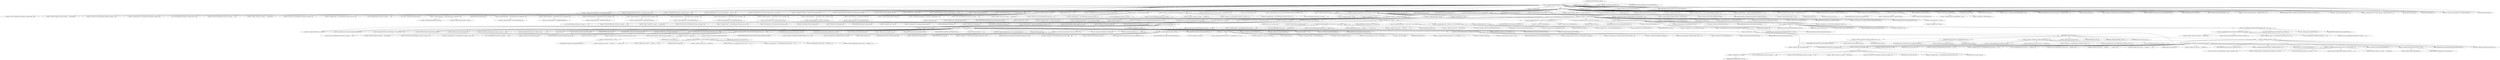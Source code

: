 digraph "checkAutoType" {  
"3934" [label = <(&lt;operator&gt;.assignment,int safeModeMask = Feature.SafeMode.mask)<SUB>1378</SUB>> ]
"3941" [label = <(&lt;operator&gt;.assignment,boolean this.safeMode = this.safeMode || (featu...)<SUB>1379</SUB>> ]
"4069" [label = <(&lt;operator&gt;.assignment,String className = typeName.replace('$', '.'))<SUB>1412</SUB>> ]
"4077" [label = <(&lt;operator&gt;.assignment,long h1 = (fnv1a_64_magic_hashcode ^ className....)<SUB>1415</SUB>> ]
"4130" [label = <(&lt;operator&gt;.assignment,long h3 = (((((fnv1a_64_magic_hashcode ^ classN...)<SUB>1424</SUB>> ]
"4152" [label = <(&lt;operator&gt;.assignment,long fullHash = TypeUtils.fnv1a_64(className))<SUB>1431</SUB>> ]
"4158" [label = <(&lt;operator&gt;.assignment,boolean internalWhite = Arrays.binarySearch(INT...)<SUB>1432</SUB>> ]
"4320" [label = <(&lt;operator&gt;.assignment,clazz = TypeUtils.getClassFromMapping(typeName))<SUB>1466</SUB>> ]
"4541" [label = <(&lt;operator&gt;.assignment,boolean jsonType = false)<SUB>1523</SUB>> ]
"4545" [label = <(&lt;operator&gt;.assignment,InputStream is = null)<SUB>1524</SUB>> ]
"4619" [label = <(&lt;operator&gt;.assignment,int mask = Feature.SupportAutoType.mask)<SUB>1544</SUB>> ]
"4626" [label = <(&lt;operator&gt;.assignment,boolean this.autoTypeSupport = this.autoTypeSup...)<SUB>1545</SUB>> ]
"4819" [label = <(RETURN,return clazz;,return clazz;)<SUB>1594</SUB>> ]
"3889" [label = <(&lt;operator&gt;.equals,typeName == null)<SUB>1365</SUB>> ]
"3896" [label = <(&lt;operator&gt;.notEquals,autoTypeCheckHandlers != null)<SUB>1369</SUB>> ]
"3936" [label = <(&lt;operator&gt;.fieldAccess,Feature.SafeMode.mask)<SUB>1378</SUB>> ]
"3942" [label = <(&lt;operator&gt;.fieldAccess,this.safeMode)<SUB>1379</SUB>> ]
"3945" [label = <(&lt;operator&gt;.logicalOr,this.safeMode || (features &amp; safeModeMask) != 0...)<SUB>1379</SUB>> ]
"3962" [label = <(&lt;operator&gt;.fieldAccess,this.safeMode)<SUB>1382</SUB>> ]
"3979" [label = <(&lt;operator&gt;.logicalOr,typeName.length() &gt;= 192 || typeName.length() &lt; 3)<SUB>1386</SUB>> ]
"4003" [label = <(&lt;operator&gt;.equals,expectClass == null)<SUB>1391</SUB>> ]
"4071" [label = <(replace,typeName.replace('$', '.'))<SUB>1412</SUB>> ]
"4079" [label = <(&lt;operator&gt;.multiplication,(fnv1a_64_magic_hashcode ^ className.charAt(0))...)<SUB>1415</SUB>> ]
"4087" [label = <(&lt;operator&gt;.equals,h1 == 0xaf64164c86024f1aL)<SUB>1416</SUB>> ]
"4104" [label = <(&lt;operator&gt;.equals,(h1 ^ className.charAt(className.length() - 1))...)<SUB>1420</SUB>> ]
"4132" [label = <(&lt;operator&gt;.multiplication,(((((fnv1a_64_magic_hashcode ^ className.charAt...)<SUB>1424</SUB>> ]
"4154" [label = <(fnv1a_64,fnv1a_64(className))<SUB>1431</SUB>> ]
"4160" [label = <(&lt;operator&gt;.greaterEqualsThan,Arrays.binarySearch(INTERNAL_WHITELIST_HASHCODE...)<SUB>1432</SUB>> ]
"4169" [label = <(&lt;operator&gt;.notEquals,internalDenyHashCodes != null)<SUB>1434</SUB>> ]
"4222" [label = <(&lt;operator&gt;.logicalAnd,(!internalWhite) &amp;&amp; (autoTypeSupport || expectC...)<SUB>1445</SUB>> ]
"4322" [label = <(getClassFromMapping,getClassFromMapping(typeName))<SUB>1466</SUB>> ]
"4326" [label = <(&lt;operator&gt;.equals,clazz == null)<SUB>1468</SUB>> ]
"4338" [label = <(&lt;operator&gt;.logicalAnd,expectClass == null &amp;&amp; clazz != null &amp;&amp; Throwab...)<SUB>1472</SUB>> ]
"4361" [label = <(&lt;operator&gt;.equals,clazz == null)<SUB>1476</SUB>> ]
"4373" [label = <(IDENTIFIER,internalWhite,if (internalWhite))<SUB>1480</SUB>> ]
"4385" [label = <(&lt;operator&gt;.notEquals,clazz != null)<SUB>1484</SUB>> ]
"4431" [label = <(&lt;operator&gt;.logicalNot,!autoTypeSupport)<SUB>1495</SUB>> ]
"4621" [label = <(&lt;operator&gt;.fieldAccess,Feature.SupportAutoType.mask)<SUB>1544</SUB>> ]
"4627" [label = <(&lt;operator&gt;.fieldAccess,this.autoTypeSupport)<SUB>1545</SUB>> ]
"4630" [label = <(&lt;operator&gt;.logicalOr,this.autoTypeSupport || (features &amp; mask) != 0 ...)<SUB>1545</SUB>> ]
"4647" [label = <(&lt;operator&gt;.logicalOr,autoTypeSupport || jsonType || expectClassFlag)<SUB>1549</SUB>> ]
"4673" [label = <(&lt;operator&gt;.notEquals,clazz != null)<SUB>1554</SUB>> ]
"4786" [label = <(&lt;operator&gt;.logicalNot,!autoTypeSupport)<SUB>1582</SUB>> ]
"4811" [label = <(&lt;operator&gt;.notEquals,clazz != null)<SUB>1590</SUB>> ]
"3893" [label = <(RETURN,return null;,return null;)<SUB>1366</SUB>> ]
"3897" [label = <(&lt;operator&gt;.fieldAccess,this.autoTypeCheckHandlers)<SUB>1369</SUB>> ]
"3903" [label = <(&lt;operator&gt;.assignment,)<SUB>1370</SUB>> ]
"3937" [label = <(&lt;operator&gt;.fieldAccess,Feature.SafeMode)<SUB>1378</SUB>> ]
"3940" [label = <(FIELD_IDENTIFIER,mask,mask)<SUB>1378</SUB>> ]
"3944" [label = <(FIELD_IDENTIFIER,safeMode,safeMode)<SUB>1379</SUB>> ]
"3946" [label = <(&lt;operator&gt;.logicalOr,this.safeMode || (features &amp; safeModeMask) != 0)<SUB>1379</SUB>> ]
"3954" [label = <(&lt;operator&gt;.notEquals,(JSON.DEFAULT_PARSER_FEATURE &amp; safeModeMask) != 0)<SUB>1381</SUB>> ]
"3964" [label = <(FIELD_IDENTIFIER,safeMode,safeMode)<SUB>1382</SUB>> ]
"3966" [label = <(&lt;operator&gt;.throw,throw new JSONException(&quot;safeMode not support a...)<SUB>1383</SUB>> ]
"3980" [label = <(&lt;operator&gt;.greaterEqualsThan,typeName.length() &gt;= 192)<SUB>1386</SUB>> ]
"3984" [label = <(&lt;operator&gt;.lessThan,typeName.length() &lt; 3)<SUB>1386</SUB>> ]
"3989" [label = <(&lt;operator&gt;.throw,throw new JSONException(&quot;autoType is not suppor...)<SUB>1387</SUB>> ]
"4007" [label = <(&lt;operator&gt;.assignment,expectClassFlag = false)<SUB>1392</SUB>> ]
"4080" [label = <(&lt;operator&gt;.xor,fnv1a_64_magic_hashcode ^ className.charAt(0))<SUB>1415</SUB>> ]
"4091" [label = <(&lt;operator&gt;.throw,// [
throw new JSONException(&quot;autoType is not ...)<SUB>1417</SUB>> ]
"4105" [label = <(&lt;operator&gt;.multiplication,(h1 ^ className.charAt(className.length() - 1))...)<SUB>1420</SUB>> ]
"4117" [label = <(&lt;operator&gt;.throw,throw new JSONException(&quot;autoType is not suppor...)<SUB>1421</SUB>> ]
"4133" [label = <(&lt;operator&gt;.xor,((((fnv1a_64_magic_hashcode ^ className.charAt(...)<SUB>1424</SUB>> ]
"4161" [label = <(binarySearch,Arrays.binarySearch(INTERNAL_WHITELIST_HASHCODE...)<SUB>1432</SUB>> ]
"4170" [label = <(&lt;operator&gt;.fieldAccess,this.internalDenyHashCodes)<SUB>1434</SUB>> ]
"4176" [label = <(&lt;operator&gt;.assignment,long hash = h3)<SUB>1435</SUB>> ]
"4223" [label = <(&lt;operator&gt;.logicalNot,!internalWhite)<SUB>1445</SUB>> ]
"4225" [label = <(&lt;operator&gt;.logicalOr,autoTypeSupport || expectClassFlag)<SUB>1445</SUB>> ]
"4232" [label = <(&lt;operator&gt;.assignment,long hash = h3)<SUB>1446</SUB>> ]
"4330" [label = <(&lt;operator&gt;.assignment,clazz = deserializers.findClass(typeName))<SUB>1469</SUB>> ]
"4339" [label = <(&lt;operator&gt;.logicalAnd,expectClass == null &amp;&amp; clazz != null &amp;&amp; Throwab...)<SUB>1472</SUB>> ]
"4352" [label = <(&lt;operator&gt;.logicalNot,!autoTypeSupport)<SUB>1472</SUB>> ]
"4357" [label = <(&lt;operator&gt;.assignment,clazz = null)<SUB>1473</SUB>> ]
"4365" [label = <(&lt;operator&gt;.assignment,clazz = typeMapping.get(typeName))<SUB>1477</SUB>> ]
"4375" [label = <(&lt;operator&gt;.assignment,clazz = TypeUtils.loadClass(typeName, defaultCl...)<SUB>1481</SUB>> ]
"4428" [label = <(RETURN,return clazz;,return clazz;)<SUB>1492</SUB>> ]
"4432" [label = <(&lt;operator&gt;.fieldAccess,this.autoTypeSupport)<SUB>1495</SUB>> ]
"4437" [label = <(&lt;operator&gt;.assignment,long hash = h3)<SUB>1496</SUB>> ]
"4551" [label = <(&lt;operator&gt;.assignment,String resource = typeName.replace('.', '/') + ...)<SUB>1526</SUB>> ]
"4615" [label = <(close,close(is))<SUB>1541</SUB>> ]
"4622" [label = <(&lt;operator&gt;.fieldAccess,Feature.SupportAutoType)<SUB>1544</SUB>> ]
"4625" [label = <(FIELD_IDENTIFIER,mask,mask)<SUB>1544</SUB>> ]
"4629" [label = <(FIELD_IDENTIFIER,autoTypeSupport,autoTypeSupport)<SUB>1545</SUB>> ]
"4631" [label = <(&lt;operator&gt;.logicalOr,this.autoTypeSupport || (features &amp; mask) != 0)<SUB>1545</SUB>> ]
"4639" [label = <(&lt;operator&gt;.notEquals,(JSON.DEFAULT_PARSER_FEATURE &amp; mask) != 0)<SUB>1547</SUB>> ]
"4648" [label = <(&lt;operator&gt;.logicalOr,autoTypeSupport || jsonType)<SUB>1549</SUB>> ]
"4656" [label = <(&lt;operator&gt;.assignment,boolean cacheClass = autoTypeSupport || jsonType)<SUB>1550</SUB>> ]
"4663" [label = <(&lt;operator&gt;.assignment,clazz = TypeUtils.loadClass(typeName, defaultCl...)<SUB>1551</SUB>> ]
"4753" [label = <(&lt;operator&gt;.assignment,JavaBeanInfo beanInfo = JavaBeanInfo.build(claz...)<SUB>1576</SUB>> ]
"4787" [label = <(&lt;operator&gt;.fieldAccess,this.autoTypeSupport)<SUB>1582</SUB>> ]
"4798" [label = <(&lt;operator&gt;.throw,throw new JSONException(&quot;autoType is not suppor...)<SUB>1587</SUB>> ]
"4815" [label = <(addMapping,addMapping(typeName, clazz))<SUB>1591</SUB>> ]
"3899" [label = <(FIELD_IDENTIFIER,autoTypeCheckHandlers,autoTypeCheckHandlers)<SUB>1369</SUB>> ]
"3905" [label = <(iterator,&lt;empty&gt;)<SUB>1370</SUB>> ]
"3910" [label = <(hasNext,&lt;empty&gt;)<SUB>1370</SUB>> ]
"3939" [label = <(FIELD_IDENTIFIER,SafeMode,SafeMode)<SUB>1378</SUB>> ]
"3947" [label = <(&lt;operator&gt;.fieldAccess,this.safeMode)<SUB>1379</SUB>> ]
"3949" [label = <(&lt;operator&gt;.notEquals,(features &amp; safeModeMask) != 0)<SUB>1380</SUB>> ]
"3955" [label = <(&lt;operator&gt;.and,JSON.DEFAULT_PARSER_FEATURE &amp; safeModeMask)<SUB>1381</SUB>> ]
"3981" [label = <(length,typeName.length())<SUB>1386</SUB>> ]
"3985" [label = <(length,typeName.length())<SUB>1386</SUB>> ]
"4013" [label = <(&lt;operator&gt;.assignment,long expectHash = TypeUtils.fnv1a_64(expectClas...)<SUB>1394</SUB>> ]
"4082" [label = <(charAt,className.charAt(0))<SUB>1415</SUB>> ]
"4106" [label = <(&lt;operator&gt;.xor,h1 ^ className.charAt(className.length() - 1))<SUB>1420</SUB>> ]
"4134" [label = <(&lt;operator&gt;.multiplication,(((fnv1a_64_magic_hashcode ^ className.charAt(0...)<SUB>1424</SUB>> ]
"4147" [label = <(charAt,className.charAt(2))<SUB>1428</SUB>> ]
"4163" [label = <(&lt;operator&gt;.fieldAccess,com.alibaba.fastjson.parser.ParserConfig.INTERN...)<SUB>1432</SUB>> ]
"4172" [label = <(FIELD_IDENTIFIER,internalDenyHashCodes,internalDenyHashCodes)<SUB>1434</SUB>> ]
"4181" [label = <(&lt;operator&gt;.assignment,int i = 3)<SUB>1436</SUB>> ]
"4184" [label = <(&lt;operator&gt;.lessThan,i &lt; className.length())<SUB>1436</SUB>> ]
"4188" [label = <(&lt;operator&gt;.preIncrement,++i)<SUB>1436</SUB>> ]
"4226" [label = <(&lt;operator&gt;.fieldAccess,this.autoTypeSupport)<SUB>1445</SUB>> ]
"4237" [label = <(&lt;operator&gt;.assignment,int i = 3)<SUB>1447</SUB>> ]
"4240" [label = <(&lt;operator&gt;.lessThan,i &lt; className.length())<SUB>1447</SUB>> ]
"4244" [label = <(&lt;operator&gt;.preIncrement,++i)<SUB>1447</SUB>> ]
"4332" [label = <(findClass,this.deserializers.findClass(typeName))<SUB>1469</SUB>> ]
"4340" [label = <(&lt;operator&gt;.logicalAnd,expectClass == null &amp;&amp; clazz != null)<SUB>1472</SUB>> ]
"4347" [label = <(isAssignableFrom,Throwable.class.isAssignableFrom(clazz))<SUB>1472</SUB>> ]
"4353" [label = <(&lt;operator&gt;.fieldAccess,this.autoTypeSupport)<SUB>1472</SUB>> ]
"4367" [label = <(get,this.typeMapping.get(typeName))<SUB>1477</SUB>> ]
"4377" [label = <(loadClass,loadClass(typeName, defaultClassLoader, true))<SUB>1481</SUB>> ]
"4390" [label = <(&lt;operator&gt;.logicalAnd,expectClass != null &amp;&amp; clazz != java.util.HashM...)<SUB>1485</SUB>> ]
"4434" [label = <(FIELD_IDENTIFIER,autoTypeSupport,autoTypeSupport)<SUB>1495</SUB>> ]
"4442" [label = <(&lt;operator&gt;.assignment,int i = 3)<SUB>1497</SUB>> ]
"4445" [label = <(&lt;operator&gt;.lessThan,i &lt; className.length())<SUB>1497</SUB>> ]
"4449" [label = <(&lt;operator&gt;.preIncrement,++i)<SUB>1497</SUB>> ]
"4553" [label = <(&lt;operator&gt;.addition,typeName.replace('.', '/') + &quot;.class&quot;)<SUB>1526</SUB>> ]
"4560" [label = <(&lt;operator&gt;.notEquals,defaultClassLoader != null)<SUB>1527</SUB>> ]
"4584" [label = <(&lt;operator&gt;.notEquals,is != null)<SUB>1532</SUB>> ]
"4624" [label = <(FIELD_IDENTIFIER,SupportAutoType,SupportAutoType)<SUB>1544</SUB>> ]
"4632" [label = <(&lt;operator&gt;.fieldAccess,this.autoTypeSupport)<SUB>1545</SUB>> ]
"4634" [label = <(&lt;operator&gt;.notEquals,(features &amp; mask) != 0)<SUB>1546</SUB>> ]
"4640" [label = <(&lt;operator&gt;.and,JSON.DEFAULT_PARSER_FEATURE &amp; mask)<SUB>1547</SUB>> ]
"4649" [label = <(&lt;operator&gt;.fieldAccess,this.autoTypeSupport)<SUB>1549</SUB>> ]
"4658" [label = <(&lt;operator&gt;.logicalOr,autoTypeSupport || jsonType)<SUB>1550</SUB>> ]
"4665" [label = <(loadClass,loadClass(typeName, defaultClassLoader, cacheCl...)<SUB>1551</SUB>> ]
"4678" [label = <(IDENTIFIER,jsonType,if (jsonType))<SUB>1555</SUB>> ]
"4687" [label = <(&lt;operator&gt;.logicalOr,// classloader is danger
ClassLoader.class.isA...)<SUB>1560</SUB>> ]
"4718" [label = <(&lt;operator&gt;.notEquals,expectClass != null)<SUB>1567</SUB>> ]
"4755" [label = <(build,build(clazz, clazz, propertyNamingStrategy))<SUB>1576</SUB>> ]
"4763" [label = <(&lt;operator&gt;.logicalAnd,beanInfo.creatorConstructor != null &amp;&amp; autoType...)<SUB>1577</SUB>> ]
"4789" [label = <(FIELD_IDENTIFIER,autoTypeSupport,autoTypeSupport)<SUB>1582</SUB>> ]
"4792" [label = <(endsWith,typeName.endsWith(&quot;Exception&quot;))<SUB>1583</SUB>> ]
"3906" [label = <(&lt;operator&gt;.fieldAccess,this.autoTypeCheckHandlers)<SUB>1370</SUB>> ]
"3914" [label = <(&lt;operator&gt;.assignment,&lt;empty&gt;)<SUB>1370</SUB>> ]
"3919" [label = <(&lt;operator&gt;.assignment,Class&lt;?&gt; type = h.handler(typeName, expectClass...)<SUB>1371</SUB>> ]
"3948" [label = <(FIELD_IDENTIFIER,safeMode,safeMode)<SUB>1379</SUB>> ]
"3950" [label = <(&lt;operator&gt;.and,features &amp; safeModeMask)<SUB>1380</SUB>> ]
"3956" [label = <(&lt;operator&gt;.fieldAccess,JSON.DEFAULT_PARSER_FEATURE)<SUB>1381</SUB>> ]
"3969" [label = <(&lt;operator&gt;.assignment,$obj9 = new JSONException(&quot;safeMode not support...)<SUB>1383</SUB>> ]
"3972" [label = <(&lt;init&gt;,new JSONException(&quot;safeMode not support autoTyp...)<SUB>1383</SUB>> ]
"3992" [label = <(&lt;operator&gt;.assignment,$obj10 = new JSONException(&quot;autoType is not sup...)<SUB>1387</SUB>> ]
"3995" [label = <(&lt;init&gt;,new JSONException(&quot;autoType is not support. &quot; +...)<SUB>1387</SUB>> ]
"4015" [label = <(fnv1a_64,fnv1a_64(expectClass.getName()))<SUB>1394</SUB>> ]
"4020" [label = <(&lt;operator&gt;.logicalOr,expectHash == 0x90a25f5baa21529eL || expectHash...)<SUB>1395</SUB>> ]
"4094" [label = <(&lt;operator&gt;.assignment,$obj11 = new JSONException(&quot;autoType is not sup...)<SUB>1417</SUB>> ]
"4097" [label = <(&lt;init&gt;,new JSONException(&quot;autoType is not support. &quot; +...)<SUB>1417</SUB>> ]
"4108" [label = <(charAt,className.charAt(className.length() - 1))<SUB>1420</SUB>> ]
"4120" [label = <(&lt;operator&gt;.assignment,$obj12 = new JSONException(&quot;autoType is not sup...)<SUB>1421</SUB>> ]
"4123" [label = <(&lt;init&gt;,new JSONException(&quot;autoType is not support. &quot; +...)<SUB>1421</SUB>> ]
"4135" [label = <(&lt;operator&gt;.xor,((fnv1a_64_magic_hashcode ^ className.charAt(0)...)<SUB>1424</SUB>> ]
"4165" [label = <(FIELD_IDENTIFIER,INTERNAL_WHITELIST_HASHCODES,INTERNAL_WHITELIST_HASHCODES)<SUB>1432</SUB>> ]
"4186" [label = <(length,className.length())<SUB>1436</SUB>> ]
"4191" [label = <(&lt;operators&gt;.assignmentXor,hash ^= className.charAt(i))<SUB>1437</SUB>> ]
"4196" [label = <(&lt;operator&gt;.assignmentMultiplication,hash *= fnv1a_64_magic_prime)<SUB>1438</SUB>> ]
"4228" [label = <(FIELD_IDENTIFIER,autoTypeSupport,autoTypeSupport)<SUB>1445</SUB>> ]
"4242" [label = <(length,className.length())<SUB>1447</SUB>> ]
"4247" [label = <(&lt;operators&gt;.assignmentXor,hash ^= className.charAt(i))<SUB>1448</SUB>> ]
"4252" [label = <(&lt;operator&gt;.assignmentMultiplication,hash *= fnv1a_64_magic_prime)<SUB>1449</SUB>> ]
"4333" [label = <(&lt;operator&gt;.fieldAccess,this.deserializers)<SUB>1469</SUB>> ]
"4341" [label = <(&lt;operator&gt;.equals,expectClass == null)<SUB>1472</SUB>> ]
"4344" [label = <(&lt;operator&gt;.notEquals,clazz != null)<SUB>1472</SUB>> ]
"4348" [label = <(&lt;operator&gt;.fieldAccess,Throwable.class)<SUB>1472</SUB>> ]
"4355" [label = <(FIELD_IDENTIFIER,autoTypeSupport,autoTypeSupport)<SUB>1472</SUB>> ]
"4368" [label = <(&lt;operator&gt;.fieldAccess,this.typeMapping)<SUB>1477</SUB>> ]
"4380" [label = <(&lt;operator&gt;.fieldAccess,this.defaultClassLoader)<SUB>1481</SUB>> ]
"4391" [label = <(&lt;operator&gt;.logicalAnd,expectClass != null &amp;&amp; clazz != java.util.HashM...)<SUB>1485</SUB>> ]
"4406" [label = <(&lt;operator&gt;.logicalNot,!expectClass.isAssignableFrom(clazz))<SUB>1488</SUB>> ]
"4411" [label = <(&lt;operator&gt;.throw,throw new JSONException(&quot;type not match. &quot; + ty...)<SUB>1489</SUB>> ]
"4447" [label = <(length,className.length())<SUB>1497</SUB>> ]
"4453" [label = <(&lt;operator&gt;.assignment,char c = className.charAt(i))<SUB>1498</SUB>> ]
"4458" [label = <(&lt;operators&gt;.assignmentXor,hash ^= c)<SUB>1499</SUB>> ]
"4461" [label = <(&lt;operator&gt;.assignmentMultiplication,hash *= fnv1a_64_magic_prime)<SUB>1500</SUB>> ]
"4554" [label = <(replace,typeName.replace('.', '/'))<SUB>1526</SUB>> ]
"4561" [label = <(&lt;operator&gt;.fieldAccess,this.defaultClassLoader)<SUB>1527</SUB>> ]
"4566" [label = <(&lt;operator&gt;.assignment,is = defaultClassLoader.getResourceAsStream(res...)<SUB>1528</SUB>> ]
"4589" [label = <(&lt;operator&gt;.assignment,ClassReader classReader = new ClassReader(is, t...)<SUB>1533</SUB>> ]
"4592" [label = <(&lt;init&gt;,new ClassReader(is, true))<SUB>1533</SUB>> ]
"4597" [label = <(&lt;operator&gt;.assignment,TypeCollector visitor = new TypeCollector(&quot;&lt;cli...)<SUB>1534</SUB>> ]
"4600" [label = <(&lt;init&gt;,new TypeCollector(&quot;&lt;clinit&gt;&quot;, new Class[0]))<SUB>1534</SUB>> ]
"4605" [label = <(accept,accept(visitor))<SUB>1535</SUB>> ]
"4608" [label = <(&lt;operator&gt;.assignment,jsonType = visitor.hasJsonType())<SUB>1536</SUB>> ]
"4633" [label = <(FIELD_IDENTIFIER,autoTypeSupport,autoTypeSupport)<SUB>1545</SUB>> ]
"4635" [label = <(&lt;operator&gt;.and,features &amp; mask)<SUB>1546</SUB>> ]
"4641" [label = <(&lt;operator&gt;.fieldAccess,JSON.DEFAULT_PARSER_FEATURE)<SUB>1547</SUB>> ]
"4651" [label = <(FIELD_IDENTIFIER,autoTypeSupport,autoTypeSupport)<SUB>1549</SUB>> ]
"4659" [label = <(&lt;operator&gt;.fieldAccess,this.autoTypeSupport)<SUB>1550</SUB>> ]
"4668" [label = <(&lt;operator&gt;.fieldAccess,this.defaultClassLoader)<SUB>1551</SUB>> ]
"4680" [label = <(addMapping,addMapping(typeName, clazz))<SUB>1556</SUB>> ]
"4684" [label = <(RETURN,return clazz;,return clazz;)<SUB>1557</SUB>> ]
"4688" [label = <(&lt;operator&gt;.logicalOr,// classloader is danger
ClassLoader.class.isA...)<SUB>1560</SUB>> ]
"4699" [label = <(isAssignableFrom,javax.sql.RowSet.class.isAssignableFrom(clazz))<SUB>1562</SUB>> ]
"4705" [label = <(&lt;operator&gt;.throw,throw new JSONException(&quot;autoType is not suppor...)<SUB>1564</SUB>> ]
"4759" [label = <(&lt;operator&gt;.fieldAccess,this.propertyNamingStrategy)<SUB>1576</SUB>> ]
"4764" [label = <(&lt;operator&gt;.notEquals,beanInfo.creatorConstructor != null)<SUB>1577</SUB>> ]
"4769" [label = <(&lt;operator&gt;.fieldAccess,this.autoTypeSupport)<SUB>1577</SUB>> ]
"4773" [label = <(&lt;operator&gt;.throw,throw new JSONException(&quot;autoType is not suppor...)<SUB>1578</SUB>> ]
"4796" [label = <(RETURN,return null;,return null;)<SUB>1584</SUB>> ]
"4801" [label = <(&lt;operator&gt;.assignment,$obj21 = new JSONException(&quot;autoType is not sup...)<SUB>1587</SUB>> ]
"4804" [label = <(&lt;init&gt;,new JSONException(&quot;autoType is not support. &quot; +...)<SUB>1587</SUB>> ]
"3908" [label = <(FIELD_IDENTIFIER,autoTypeCheckHandlers,autoTypeCheckHandlers)<SUB>1370</SUB>> ]
"3916" [label = <(next,&lt;empty&gt;)<SUB>1370</SUB>> ]
"3921" [label = <(handler,h.handler(typeName, expectClass, features))<SUB>1371</SUB>> ]
"3927" [label = <(&lt;operator&gt;.notEquals,type != null)<SUB>1372</SUB>> ]
"3958" [label = <(FIELD_IDENTIFIER,DEFAULT_PARSER_FEATURE,DEFAULT_PARSER_FEATURE)<SUB>1381</SUB>> ]
"3971" [label = <(&lt;operator&gt;.alloc,new JSONException(&quot;safeMode not support autoTyp...)<SUB>1383</SUB>> ]
"3974" [label = <(&lt;operator&gt;.addition,&quot;safeMode not support autoType : &quot; + typeName)<SUB>1383</SUB>> ]
"3994" [label = <(&lt;operator&gt;.alloc,new JSONException(&quot;autoType is not support. &quot; +...)<SUB>1387</SUB>> ]
"3997" [label = <(&lt;operator&gt;.addition,&quot;autoType is not support. &quot; + typeName)<SUB>1387</SUB>> ]
"4017" [label = <(getName,expectClass.getName())<SUB>1394</SUB>> ]
"4021" [label = <(&lt;operator&gt;.logicalOr,expectHash == 0x90a25f5baa21529eL || expectHash...)<SUB>1395</SUB>> ]
"4056" [label = <(&lt;operator&gt;.equals,expectHash == 0xd734ceb4c3e9d1daL)<SUB>1404</SUB>> ]
"4060" [label = <(&lt;operator&gt;.assignment,expectClassFlag = false)<SUB>1406</SUB>> ]
"4096" [label = <(&lt;operator&gt;.alloc,new JSONException(&quot;autoType is not support. &quot; +...)<SUB>1417</SUB>> ]
"4099" [label = <(&lt;operator&gt;.addition,&quot;autoType is not support. &quot; + typeName)<SUB>1417</SUB>> ]
"4110" [label = <(&lt;operator&gt;.subtraction,className.length() - 1)<SUB>1420</SUB>> ]
"4122" [label = <(&lt;operator&gt;.alloc,new JSONException(&quot;autoType is not support. &quot; +...)<SUB>1421</SUB>> ]
"4125" [label = <(&lt;operator&gt;.addition,&quot;autoType is not support. &quot; + typeName)<SUB>1421</SUB>> ]
"4136" [label = <(&lt;operator&gt;.multiplication,(fnv1a_64_magic_hashcode ^ className.charAt(0))...)<SUB>1424</SUB>> ]
"4143" [label = <(charAt,className.charAt(1))<SUB>1426</SUB>> ]
"4193" [label = <(charAt,className.charAt(i))<SUB>1437</SUB>> ]
"4200" [label = <(&lt;operator&gt;.greaterEqualsThan,Arrays.binarySearch(internalDenyHashCodes, hash...)<SUB>1439</SUB>> ]
"4249" [label = <(charAt,className.charAt(i))<SUB>1448</SUB>> ]
"4256" [label = <(&lt;operator&gt;.greaterEqualsThan,Arrays.binarySearch(acceptHashCodes, hash) &gt;= 0)<SUB>1450</SUB>> ]
"4282" [label = <(&lt;operator&gt;.logicalAnd,Arrays.binarySearch(denyHashCodes, hash) &gt;= 0 &amp;...)<SUB>1456</SUB>> ]
"4335" [label = <(FIELD_IDENTIFIER,deserializers,deserializers)<SUB>1469</SUB>> ]
"4350" [label = <(FIELD_IDENTIFIER,class,class)<SUB>1472</SUB>> ]
"4370" [label = <(FIELD_IDENTIFIER,typeMapping,typeMapping)<SUB>1477</SUB>> ]
"4382" [label = <(FIELD_IDENTIFIER,defaultClassLoader,defaultClassLoader)<SUB>1481</SUB>> ]
"4392" [label = <(&lt;operator&gt;.logicalAnd,expectClass != null &amp;&amp; clazz != java.util.HashM...)<SUB>1485</SUB>> ]
"4401" [label = <(&lt;operator&gt;.notEquals,clazz != java.util.LinkedHashMap.class)<SUB>1487</SUB>> ]
"4407" [label = <(isAssignableFrom,expectClass.isAssignableFrom(clazz))<SUB>1488</SUB>> ]
"4455" [label = <(charAt,className.charAt(i))<SUB>1498</SUB>> ]
"4465" [label = <(&lt;operator&gt;.greaterEqualsThan,Arrays.binarySearch(denyHashCodes, hash) &gt;= 0)<SUB>1502</SUB>> ]
"4487" [label = <(&lt;operator&gt;.greaterEqualsThan,Arrays.binarySearch(acceptHashCodes, hash) &gt;= 0)<SUB>1507</SUB>> ]
"4563" [label = <(FIELD_IDENTIFIER,defaultClassLoader,defaultClassLoader)<SUB>1527</SUB>> ]
"4568" [label = <(getResourceAsStream,this.defaultClassLoader.getResourceAsStream(res...)<SUB>1528</SUB>> ]
"4575" [label = <(&lt;operator&gt;.assignment,is = ParserConfig.class.getClassLoader().getRes...)<SUB>1530</SUB>> ]
"4591" [label = <(&lt;operator&gt;.alloc,new ClassReader(is, true))<SUB>1533</SUB>> ]
"4599" [label = <(&lt;operator&gt;.alloc,new TypeCollector(&quot;&lt;clinit&gt;&quot;, new Class[0]))<SUB>1534</SUB>> ]
"4603" [label = <(&lt;operator&gt;.alloc,new Class[0])> ]
"4610" [label = <(hasJsonType,hasJsonType())<SUB>1536</SUB>> ]
"4643" [label = <(FIELD_IDENTIFIER,DEFAULT_PARSER_FEATURE,DEFAULT_PARSER_FEATURE)<SUB>1547</SUB>> ]
"4661" [label = <(FIELD_IDENTIFIER,autoTypeSupport,autoTypeSupport)<SUB>1550</SUB>> ]
"4670" [label = <(FIELD_IDENTIFIER,defaultClassLoader,defaultClassLoader)<SUB>1551</SUB>> ]
"4689" [label = <(isAssignableFrom,ClassLoader.class.isAssignableFrom(clazz))<SUB>1560</SUB>> ]
"4694" [label = <(isAssignableFrom,javax.sql.DataSource.class.isAssignableFrom(clazz))<SUB>1561</SUB>> ]
"4700" [label = <(&lt;operator&gt;.fieldAccess,javax.sql.RowSet.class)<SUB>1562</SUB>> ]
"4723" [label = <(isAssignableFrom,expectClass.isAssignableFrom(clazz))<SUB>1568</SUB>> ]
"4761" [label = <(FIELD_IDENTIFIER,propertyNamingStrategy,propertyNamingStrategy)<SUB>1576</SUB>> ]
"4765" [label = <(&lt;operator&gt;.fieldAccess,beanInfo.creatorConstructor)<SUB>1577</SUB>> ]
"4771" [label = <(FIELD_IDENTIFIER,autoTypeSupport,autoTypeSupport)<SUB>1577</SUB>> ]
"4803" [label = <(&lt;operator&gt;.alloc,new JSONException(&quot;autoType is not support. &quot; +...)<SUB>1587</SUB>> ]
"4806" [label = <(&lt;operator&gt;.addition,&quot;autoType is not support. &quot; + typeName)<SUB>1587</SUB>> ]
"3931" [label = <(RETURN,return type;,return type;)<SUB>1373</SUB>> ]
"4022" [label = <(&lt;operator&gt;.logicalOr,expectHash == 0x90a25f5baa21529eL || expectHash...)<SUB>1395</SUB>> ]
"4053" [label = <(&lt;operator&gt;.equals,expectHash == 0xe2a8ddba03e69e0dL)<SUB>1403</SUB>> ]
"4065" [label = <(&lt;operator&gt;.assignment,expectClassFlag = true)<SUB>1408</SUB>> ]
"4111" [label = <(length,className.length())<SUB>1420</SUB>> ]
"4137" [label = <(&lt;operator&gt;.xor,fnv1a_64_magic_hashcode ^ className.charAt(0))<SUB>1424</SUB>> ]
"4201" [label = <(binarySearch,Arrays.binarySearch(internalDenyHashCodes, hash))<SUB>1439</SUB>> ]
"4209" [label = <(&lt;operator&gt;.throw,throw new JSONException(&quot;autoType is not suppor...)<SUB>1440</SUB>> ]
"4257" [label = <(binarySearch,Arrays.binarySearch(acceptHashCodes, hash))<SUB>1450</SUB>> ]
"4265" [label = <(&lt;operator&gt;.assignment,clazz = TypeUtils.loadClass(typeName, defaultCl...)<SUB>1451</SUB>> ]
"4283" [label = <(&lt;operator&gt;.greaterEqualsThan,Arrays.binarySearch(denyHashCodes, hash) &gt;= 0)<SUB>1456</SUB>> ]
"4291" [label = <(&lt;operator&gt;.equals,TypeUtils.getClassFromMapping(typeName) == null)<SUB>1456</SUB>> ]
"4308" [label = <(&lt;operator&gt;.throw,throw new JSONException(&quot;autoType is not suppor...)<SUB>1461</SUB>> ]
"4393" [label = <(&lt;operator&gt;.notEquals,expectClass != null)<SUB>1485</SUB>> ]
"4396" [label = <(&lt;operator&gt;.notEquals,clazz != java.util.HashMap.class)<SUB>1486</SUB>> ]
"4403" [label = <(&lt;operator&gt;.fieldAccess,java.util.LinkedHashMap.class)<SUB>1487</SUB>> ]
"4414" [label = <(&lt;operator&gt;.assignment,$obj15 = new JSONException(&quot;type not match. &quot; +...)<SUB>1489</SUB>> ]
"4417" [label = <(&lt;init&gt;,new JSONException(&quot;type not match. &quot; + typeName...)<SUB>1489</SUB>> ]
"4466" [label = <(binarySearch,Arrays.binarySearch(denyHashCodes, hash))<SUB>1502</SUB>> ]
"4474" [label = <(&lt;operator&gt;.throw,throw new JSONException(&quot;autoType is not suppor...)<SUB>1503</SUB>> ]
"4488" [label = <(binarySearch,Arrays.binarySearch(acceptHashCodes, hash))<SUB>1507</SUB>> ]
"4496" [label = <(&lt;operator&gt;.assignment,clazz = TypeUtils.loadClass(typeName, defaultCl...)<SUB>1508</SUB>> ]
"4538" [label = <(RETURN,return clazz;,return clazz;)<SUB>1518</SUB>> ]
"4569" [label = <(&lt;operator&gt;.fieldAccess,this.defaultClassLoader)<SUB>1528</SUB>> ]
"4577" [label = <(getResourceAsStream,ParserConfig.class.getClassLoader().getResource...)<SUB>1530</SUB>> ]
"4690" [label = <(&lt;operator&gt;.fieldAccess,ClassLoader.class)<SUB>1560</SUB>> ]
"4695" [label = <(&lt;operator&gt;.fieldAccess,javax.sql.DataSource.class)<SUB>1561</SUB>> ]
"4702" [label = <(FIELD_IDENTIFIER,class,class)<SUB>1562</SUB>> ]
"4708" [label = <(&lt;operator&gt;.assignment,$obj18 = new JSONException(&quot;autoType is not sup...)<SUB>1564</SUB>> ]
"4711" [label = <(&lt;init&gt;,new JSONException(&quot;autoType is not support. &quot; +...)<SUB>1564</SUB>> ]
"4727" [label = <(addMapping,addMapping(typeName, clazz))<SUB>1569</SUB>> ]
"4731" [label = <(RETURN,return clazz;,return clazz;)<SUB>1570</SUB>> ]
"4767" [label = <(FIELD_IDENTIFIER,creatorConstructor,creatorConstructor)<SUB>1577</SUB>> ]
"4776" [label = <(&lt;operator&gt;.assignment,$obj20 = new JSONException(&quot;autoType is not sup...)<SUB>1578</SUB>> ]
"4779" [label = <(&lt;init&gt;,new JSONException(&quot;autoType is not support. &quot; +...)<SUB>1578</SUB>> ]
"4023" [label = <(&lt;operator&gt;.logicalOr,expectHash == 0x90a25f5baa21529eL || expectHash...)<SUB>1395</SUB>> ]
"4050" [label = <(&lt;operator&gt;.equals,expectHash == 0xe3dd9875a2dc5283L)<SUB>1402</SUB>> ]
"4139" [label = <(charAt,className.charAt(0))<SUB>1424</SUB>> ]
"4203" [label = <(&lt;operator&gt;.fieldAccess,this.internalDenyHashCodes)<SUB>1439</SUB>> ]
"4259" [label = <(&lt;operator&gt;.fieldAccess,this.acceptHashCodes)<SUB>1450</SUB>> ]
"4267" [label = <(loadClass,loadClass(typeName, defaultClassLoader, true))<SUB>1451</SUB>> ]
"4275" [label = <(&lt;operator&gt;.notEquals,clazz != null)<SUB>1452</SUB>> ]
"4284" [label = <(binarySearch,Arrays.binarySearch(denyHashCodes, hash))<SUB>1456</SUB>> ]
"4292" [label = <(getClassFromMapping,getClassFromMapping(typeName))<SUB>1456</SUB>> ]
"4298" [label = <(&lt;operator&gt;.greaterEqualsThan,Arrays.binarySearch(acceptHashCodes, fullHash) ...)<SUB>1457</SUB>> ]
"4398" [label = <(&lt;operator&gt;.fieldAccess,java.util.HashMap.class)<SUB>1486</SUB>> ]
"4405" [label = <(FIELD_IDENTIFIER,class,class)<SUB>1487</SUB>> ]
"4416" [label = <(&lt;operator&gt;.alloc,new JSONException(&quot;type not match. &quot; + typeName...)<SUB>1489</SUB>> ]
"4419" [label = <(&lt;operator&gt;.addition,&quot;type not match. &quot; + typeName + &quot; -&gt; &quot; + expect...)<SUB>1489</SUB>> ]
"4468" [label = <(&lt;operator&gt;.fieldAccess,this.denyHashCodes)<SUB>1502</SUB>> ]
"4490" [label = <(&lt;operator&gt;.fieldAccess,this.acceptHashCodes)<SUB>1507</SUB>> ]
"4498" [label = <(loadClass,loadClass(typeName, defaultClassLoader, true))<SUB>1508</SUB>> ]
"4506" [label = <(&lt;operator&gt;.equals,clazz == null)<SUB>1510</SUB>> ]
"4513" [label = <(&lt;operator&gt;.logicalAnd,expectClass != null &amp;&amp; expectClass.isAssignable...)<SUB>1514</SUB>> ]
"4571" [label = <(FIELD_IDENTIFIER,defaultClassLoader,defaultClassLoader)<SUB>1528</SUB>> ]
"4578" [label = <(getClassLoader,ParserConfig.class.getClassLoader())<SUB>1530</SUB>> ]
"4692" [label = <(FIELD_IDENTIFIER,class,class)<SUB>1560</SUB>> ]
"4697" [label = <(FIELD_IDENTIFIER,class,class)<SUB>1561</SUB>> ]
"4710" [label = <(&lt;operator&gt;.alloc,new JSONException(&quot;autoType is not support. &quot; +...)<SUB>1564</SUB>> ]
"4713" [label = <(&lt;operator&gt;.addition,&quot;autoType is not support. &quot; + typeName)<SUB>1564</SUB>> ]
"4735" [label = <(&lt;operator&gt;.throw,throw new JSONException(&quot;type not match. &quot; + ty...)<SUB>1572</SUB>> ]
"4778" [label = <(&lt;operator&gt;.alloc,new JSONException(&quot;autoType is not support. &quot; +...)<SUB>1578</SUB>> ]
"4781" [label = <(&lt;operator&gt;.addition,&quot;autoType is not support. &quot; + typeName)<SUB>1578</SUB>> ]
"4024" [label = <(&lt;operator&gt;.logicalOr,expectHash == 0x90a25f5baa21529eL || expectHash...)<SUB>1395</SUB>> ]
"4047" [label = <(&lt;operator&gt;.equals,expectHash == 0x6439c4dff712ae8bL)<SUB>1401</SUB>> ]
"4205" [label = <(FIELD_IDENTIFIER,internalDenyHashCodes,internalDenyHashCodes)<SUB>1439</SUB>> ]
"4212" [label = <(&lt;operator&gt;.assignment,$obj13 = new JSONException(&quot;autoType is not sup...)<SUB>1440</SUB>> ]
"4215" [label = <(&lt;init&gt;,new JSONException(&quot;autoType is not support. &quot; +...)<SUB>1440</SUB>> ]
"4261" [label = <(FIELD_IDENTIFIER,acceptHashCodes,acceptHashCodes)<SUB>1450</SUB>> ]
"4270" [label = <(&lt;operator&gt;.fieldAccess,this.defaultClassLoader)<SUB>1451</SUB>> ]
"4279" [label = <(RETURN,return clazz;,return clazz;)<SUB>1453</SUB>> ]
"4286" [label = <(&lt;operator&gt;.fieldAccess,this.denyHashCodes)<SUB>1456</SUB>> ]
"4299" [label = <(binarySearch,Arrays.binarySearch(acceptHashCodes, fullHash))<SUB>1457</SUB>> ]
"4311" [label = <(&lt;operator&gt;.assignment,$obj14 = new JSONException(&quot;autoType is not sup...)<SUB>1461</SUB>> ]
"4314" [label = <(&lt;init&gt;,new JSONException(&quot;autoType is not support. &quot; +...)<SUB>1461</SUB>> ]
"4400" [label = <(FIELD_IDENTIFIER,class,class)<SUB>1486</SUB>> ]
"4420" [label = <(&lt;operator&gt;.addition,&quot;type not match. &quot; + typeName + &quot; -&gt; &quot;)<SUB>1489</SUB>> ]
"4425" [label = <(getName,expectClass.getName())<SUB>1489</SUB>> ]
"4470" [label = <(FIELD_IDENTIFIER,denyHashCodes,denyHashCodes)<SUB>1502</SUB>> ]
"4477" [label = <(&lt;operator&gt;.assignment,$obj16 = new JSONException(&quot;autoType is not sup...)<SUB>1503</SUB>> ]
"4480" [label = <(&lt;init&gt;,new JSONException(&quot;autoType is not support. &quot; +...)<SUB>1503</SUB>> ]
"4492" [label = <(FIELD_IDENTIFIER,acceptHashCodes,acceptHashCodes)<SUB>1507</SUB>> ]
"4501" [label = <(&lt;operator&gt;.fieldAccess,this.defaultClassLoader)<SUB>1508</SUB>> ]
"4510" [label = <(RETURN,return expectClass;,return expectClass;)<SUB>1511</SUB>> ]
"4514" [label = <(&lt;operator&gt;.notEquals,expectClass != null)<SUB>1514</SUB>> ]
"4517" [label = <(isAssignableFrom,expectClass.isAssignableFrom(clazz))<SUB>1514</SUB>> ]
"4521" [label = <(&lt;operator&gt;.throw,throw new JSONException(&quot;type not match. &quot; + ty...)<SUB>1515</SUB>> ]
"4579" [label = <(&lt;operator&gt;.fieldAccess,ParserConfig.class)<SUB>1530</SUB>> ]
"4025" [label = <(&lt;operator&gt;.logicalOr,expectHash == 0x90a25f5baa21529eL || expectHash...)<SUB>1395</SUB>> ]
"4044" [label = <(&lt;operator&gt;.equals,expectHash == 0x47ef269aadc650b4L)<SUB>1400</SUB>> ]
"4214" [label = <(&lt;operator&gt;.alloc,new JSONException(&quot;autoType is not support. &quot; +...)<SUB>1440</SUB>> ]
"4217" [label = <(&lt;operator&gt;.addition,&quot;autoType is not support. &quot; + typeName)<SUB>1440</SUB>> ]
"4272" [label = <(FIELD_IDENTIFIER,defaultClassLoader,defaultClassLoader)<SUB>1451</SUB>> ]
"4288" [label = <(FIELD_IDENTIFIER,denyHashCodes,denyHashCodes)<SUB>1456</SUB>> ]
"4301" [label = <(&lt;operator&gt;.fieldAccess,this.acceptHashCodes)<SUB>1457</SUB>> ]
"4313" [label = <(&lt;operator&gt;.alloc,new JSONException(&quot;autoType is not support. &quot; +...)<SUB>1461</SUB>> ]
"4316" [label = <(&lt;operator&gt;.addition,&quot;autoType is not support. &quot; + typeName)<SUB>1461</SUB>> ]
"4421" [label = <(&lt;operator&gt;.addition,&quot;type not match. &quot; + typeName)<SUB>1489</SUB>> ]
"4479" [label = <(&lt;operator&gt;.alloc,new JSONException(&quot;autoType is not support. &quot; +...)<SUB>1503</SUB>> ]
"4482" [label = <(&lt;operator&gt;.addition,&quot;autoType is not support. &quot; + typeName)<SUB>1503</SUB>> ]
"4503" [label = <(FIELD_IDENTIFIER,defaultClassLoader,defaultClassLoader)<SUB>1508</SUB>> ]
"4581" [label = <(FIELD_IDENTIFIER,class,class)<SUB>1530</SUB>> ]
"4738" [label = <(&lt;operator&gt;.assignment,$obj19 = new JSONException(&quot;type not match. &quot; +...)<SUB>1572</SUB>> ]
"4741" [label = <(&lt;init&gt;,new JSONException(&quot;type not match. &quot; + typeName...)<SUB>1572</SUB>> ]
"4026" [label = <(&lt;operator&gt;.logicalOr,expectHash == 0x90a25f5baa21529eL || expectHash...)<SUB>1395</SUB>> ]
"4041" [label = <(&lt;operator&gt;.equals,expectHash == 0x295c4605fd1eaa95L)<SUB>1399</SUB>> ]
"4303" [label = <(FIELD_IDENTIFIER,acceptHashCodes,acceptHashCodes)<SUB>1457</SUB>> ]
"4524" [label = <(&lt;operator&gt;.assignment,$obj17 = new JSONException(&quot;type not match. &quot; +...)<SUB>1515</SUB>> ]
"4527" [label = <(&lt;init&gt;,new JSONException(&quot;type not match. &quot; + typeName...)<SUB>1515</SUB>> ]
"4740" [label = <(&lt;operator&gt;.alloc,new JSONException(&quot;type not match. &quot; + typeName...)<SUB>1572</SUB>> ]
"4743" [label = <(&lt;operator&gt;.addition,&quot;type not match. &quot; + typeName + &quot; -&gt; &quot; + expect...)<SUB>1572</SUB>> ]
"4027" [label = <(&lt;operator&gt;.logicalOr,expectHash == 0x90a25f5baa21529eL || expectHash...)<SUB>1395</SUB>> ]
"4038" [label = <(&lt;operator&gt;.equals,expectHash == 0xed007300a7b227c6L)<SUB>1398</SUB>> ]
"4526" [label = <(&lt;operator&gt;.alloc,new JSONException(&quot;type not match. &quot; + typeName...)<SUB>1515</SUB>> ]
"4529" [label = <(&lt;operator&gt;.addition,&quot;type not match. &quot; + typeName + &quot; -&gt; &quot; + expect...)<SUB>1515</SUB>> ]
"4744" [label = <(&lt;operator&gt;.addition,&quot;type not match. &quot; + typeName + &quot; -&gt; &quot;)<SUB>1572</SUB>> ]
"4749" [label = <(getName,expectClass.getName())<SUB>1572</SUB>> ]
"4028" [label = <(&lt;operator&gt;.logicalOr,expectHash == 0x90a25f5baa21529eL || expectHash...)<SUB>1395</SUB>> ]
"4035" [label = <(&lt;operator&gt;.equals,expectHash == 0xaf586a571e302c6bL)<SUB>1397</SUB>> ]
"4530" [label = <(&lt;operator&gt;.addition,&quot;type not match. &quot; + typeName + &quot; -&gt; &quot;)<SUB>1515</SUB>> ]
"4535" [label = <(getName,expectClass.getName())<SUB>1515</SUB>> ]
"4745" [label = <(&lt;operator&gt;.addition,&quot;type not match. &quot; + typeName)<SUB>1572</SUB>> ]
"4029" [label = <(&lt;operator&gt;.equals,expectHash == 0x90a25f5baa21529eL)<SUB>1395</SUB>> ]
"4032" [label = <(&lt;operator&gt;.equals,expectHash == 0x2d10a5801b9d6136L)<SUB>1396</SUB>> ]
"4531" [label = <(&lt;operator&gt;.addition,&quot;type not match. &quot; + typeName)<SUB>1515</SUB>> ]
  "3889" -> "3897" 
  "3889" -> "3896" 
  "3889" -> "3899" 
  "3889" -> "3893" 
  "3896" -> "3939" 
  "3896" -> "4105" 
  "3896" -> "3934" 
  "3896" -> "3910" 
  "3896" -> "3905" 
  "3896" -> "3962" 
  "3896" -> "4169" 
  "3896" -> "4170" 
  "3896" -> "4160" 
  "3896" -> "4069" 
  "3896" -> "3945" 
  "3896" -> "3903" 
  "3896" -> "4104" 
  "3896" -> "4172" 
  "3896" -> "4130" 
  "3896" -> "4135" 
  "3896" -> "4111" 
  "3896" -> "4154" 
  "3896" -> "4080" 
  "3896" -> "3906" 
  "3896" -> "4134" 
  "3896" -> "4139" 
  "3896" -> "4161" 
  "3896" -> "4082" 
  "3896" -> "3936" 
  "3896" -> "4077" 
  "3896" -> "4087" 
  "3896" -> "4137" 
  "3896" -> "4079" 
  "3896" -> "4223" 
  "3896" -> "4222" 
  "3896" -> "4143" 
  "3896" -> "4110" 
  "3896" -> "4136" 
  "3896" -> "3942" 
  "3896" -> "4158" 
  "3896" -> "4147" 
  "3896" -> "3940" 
  "3896" -> "4071" 
  "3896" -> "4152" 
  "3896" -> "3964" 
  "3896" -> "3941" 
  "3896" -> "4133" 
  "3896" -> "4003" 
  "3896" -> "3937" 
  "3896" -> "3948" 
  "3896" -> "4132" 
  "3896" -> "3980" 
  "3896" -> "3947" 
  "3896" -> "4163" 
  "3896" -> "3979" 
  "3896" -> "3944" 
  "3896" -> "3946" 
  "3896" -> "4165" 
  "3896" -> "3981" 
  "3896" -> "4106" 
  "3896" -> "4108" 
  "3896" -> "3908" 
  "3962" -> "3969" 
  "3962" -> "3966" 
  "3962" -> "3974" 
  "3962" -> "3972" 
  "3962" -> "3971" 
  "3979" -> "3995" 
  "3979" -> "3994" 
  "3979" -> "3989" 
  "3979" -> "3997" 
  "3979" -> "3992" 
  "4003" -> "4026" 
  "4003" -> "4024" 
  "4003" -> "4020" 
  "4003" -> "4013" 
  "4003" -> "4027" 
  "4003" -> "4023" 
  "4003" -> "4029" 
  "4003" -> "4022" 
  "4003" -> "4007" 
  "4003" -> "4021" 
  "4003" -> "4015" 
  "4003" -> "4028" 
  "4003" -> "4017" 
  "4003" -> "4025" 
  "4087" -> "4097" 
  "4087" -> "4091" 
  "4087" -> "4096" 
  "4087" -> "4094" 
  "4087" -> "4099" 
  "4104" -> "4122" 
  "4104" -> "4120" 
  "4104" -> "4125" 
  "4104" -> "4117" 
  "4104" -> "4123" 
  "4169" -> "4186" 
  "4169" -> "4176" 
  "4169" -> "4181" 
  "4169" -> "4184" 
  "4222" -> "4361" 
  "4222" -> "4341" 
  "4222" -> "4232" 
  "4222" -> "4338" 
  "4222" -> "4320" 
  "4222" -> "4322" 
  "4222" -> "4339" 
  "4222" -> "4326" 
  "4222" -> "4237" 
  "4222" -> "4373" 
  "4222" -> "4242" 
  "4222" -> "4340" 
  "4222" -> "4240" 
  "4222" -> "4385" 
  "4326" -> "4330" 
  "4326" -> "4333" 
  "4326" -> "4335" 
  "4326" -> "4332" 
  "4338" -> "4357" 
  "4361" -> "4368" 
  "4361" -> "4370" 
  "4361" -> "4365" 
  "4361" -> "4367" 
  "4373" -> "4377" 
  "4373" -> "4380" 
  "4373" -> "4382" 
  "4373" -> "4375" 
  "4385" -> "4432" 
  "4385" -> "4434" 
  "4385" -> "4390" 
  "4385" -> "4391" 
  "4385" -> "4392" 
  "4385" -> "4393" 
  "4385" -> "4428" 
  "4385" -> "4431" 
  "4431" -> "4629" 
  "4431" -> "4561" 
  "4431" -> "4554" 
  "4431" -> "4648" 
  "4431" -> "4649" 
  "4431" -> "4621" 
  "4431" -> "4626" 
  "4431" -> "4447" 
  "4431" -> "4633" 
  "4431" -> "4619" 
  "4431" -> "4545" 
  "4431" -> "4563" 
  "4431" -> "4673" 
  "4431" -> "4631" 
  "4431" -> "4553" 
  "4431" -> "4560" 
  "4431" -> "4651" 
  "4431" -> "4615" 
  "4431" -> "4624" 
  "4431" -> "4627" 
  "4431" -> "4584" 
  "4431" -> "4622" 
  "4431" -> "4630" 
  "4431" -> "4437" 
  "4431" -> "4445" 
  "4431" -> "4647" 
  "4431" -> "4632" 
  "4431" -> "4442" 
  "4431" -> "4625" 
  "4431" -> "4551" 
  "4431" -> "4541" 
  "4647" -> "4656" 
  "4647" -> "4658" 
  "4647" -> "4668" 
  "4647" -> "4665" 
  "4647" -> "4661" 
  "4647" -> "4663" 
  "4647" -> "4659" 
  "4647" -> "4670" 
  "4673" -> "4789" 
  "4673" -> "4786" 
  "4673" -> "4787" 
  "4673" -> "4678" 
  "4786" -> "4792" 
  "4786" -> "4819" 
  "4786" -> "4811" 
  "4811" -> "4815" 
  "3946" -> "3954" 
  "3946" -> "3956" 
  "3946" -> "3955" 
  "3946" -> "3958" 
  "3980" -> "3985" 
  "3980" -> "3984" 
  "4223" -> "4225" 
  "4223" -> "4226" 
  "4223" -> "4228" 
  "4339" -> "4352" 
  "4339" -> "4353" 
  "4339" -> "4355" 
  "4631" -> "4640" 
  "4631" -> "4641" 
  "4631" -> "4643" 
  "4631" -> "4639" 
  "3910" -> "3939" 
  "3910" -> "4105" 
  "3910" -> "3934" 
  "3910" -> "3962" 
  "3910" -> "4169" 
  "3910" -> "3914" 
  "3910" -> "4170" 
  "3910" -> "4160" 
  "3910" -> "4069" 
  "3910" -> "3945" 
  "3910" -> "4104" 
  "3910" -> "3916" 
  "3910" -> "4172" 
  "3910" -> "4130" 
  "3910" -> "4135" 
  "3910" -> "4111" 
  "3910" -> "4154" 
  "3910" -> "4080" 
  "3910" -> "4134" 
  "3910" -> "4139" 
  "3910" -> "3919" 
  "3910" -> "4161" 
  "3910" -> "4082" 
  "3910" -> "3936" 
  "3910" -> "4077" 
  "3910" -> "4087" 
  "3910" -> "4137" 
  "3910" -> "4079" 
  "3910" -> "4223" 
  "3910" -> "4222" 
  "3910" -> "4143" 
  "3910" -> "4110" 
  "3910" -> "4136" 
  "3910" -> "3942" 
  "3910" -> "4158" 
  "3910" -> "4147" 
  "3910" -> "3940" 
  "3910" -> "4071" 
  "3910" -> "3921" 
  "3910" -> "4152" 
  "3910" -> "3964" 
  "3910" -> "3941" 
  "3910" -> "4133" 
  "3910" -> "4003" 
  "3910" -> "3927" 
  "3910" -> "3937" 
  "3910" -> "3948" 
  "3910" -> "4132" 
  "3910" -> "3980" 
  "3910" -> "3947" 
  "3910" -> "4163" 
  "3910" -> "3979" 
  "3910" -> "3944" 
  "3910" -> "3946" 
  "3910" -> "4165" 
  "3910" -> "3981" 
  "3910" -> "4106" 
  "3910" -> "4108" 
  "3947" -> "3949" 
  "3947" -> "3950" 
  "4184" -> "4205" 
  "4184" -> "4186" 
  "4184" -> "4191" 
  "4184" -> "4201" 
  "4184" -> "4196" 
  "4184" -> "4193" 
  "4184" -> "4188" 
  "4184" -> "4203" 
  "4184" -> "4200" 
  "4184" -> "4184" 
  "4240" -> "4361" 
  "4240" -> "4341" 
  "4240" -> "4338" 
  "4240" -> "4259" 
  "4240" -> "4257" 
  "4240" -> "4320" 
  "4240" -> "4322" 
  "4240" -> "4249" 
  "4240" -> "4339" 
  "4240" -> "4326" 
  "4240" -> "4373" 
  "4240" -> "4261" 
  "4240" -> "4340" 
  "4240" -> "4252" 
  "4240" -> "4247" 
  "4240" -> "4256" 
  "4240" -> "4385" 
  "4340" -> "4348" 
  "4340" -> "4347" 
  "4340" -> "4350" 
  "4390" -> "4425" 
  "4390" -> "4417" 
  "4390" -> "4414" 
  "4390" -> "4411" 
  "4390" -> "4419" 
  "4390" -> "4416" 
  "4390" -> "4420" 
  "4390" -> "4421" 
  "4445" -> "4629" 
  "4445" -> "4466" 
  "4445" -> "4561" 
  "4445" -> "4554" 
  "4445" -> "4648" 
  "4445" -> "4455" 
  "4445" -> "4465" 
  "4445" -> "4649" 
  "4445" -> "4490" 
  "4445" -> "4488" 
  "4445" -> "4621" 
  "4445" -> "4626" 
  "4445" -> "4633" 
  "4445" -> "4619" 
  "4445" -> "4545" 
  "4445" -> "4563" 
  "4445" -> "4673" 
  "4445" -> "4631" 
  "4445" -> "4487" 
  "4445" -> "4553" 
  "4445" -> "4560" 
  "4445" -> "4651" 
  "4445" -> "4615" 
  "4445" -> "4468" 
  "4445" -> "4624" 
  "4445" -> "4453" 
  "4445" -> "4627" 
  "4445" -> "4584" 
  "4445" -> "4470" 
  "4445" -> "4622" 
  "4445" -> "4630" 
  "4445" -> "4492" 
  "4445" -> "4647" 
  "4445" -> "4632" 
  "4445" -> "4461" 
  "4445" -> "4625" 
  "4445" -> "4551" 
  "4445" -> "4458" 
  "4445" -> "4541" 
  "4560" -> "4569" 
  "4560" -> "4578" 
  "4560" -> "4571" 
  "4560" -> "4577" 
  "4560" -> "4566" 
  "4560" -> "4581" 
  "4560" -> "4568" 
  "4560" -> "4575" 
  "4560" -> "4579" 
  "4584" -> "4599" 
  "4584" -> "4592" 
  "4584" -> "4610" 
  "4584" -> "4591" 
  "4584" -> "4605" 
  "4584" -> "4600" 
  "4584" -> "4597" 
  "4584" -> "4608" 
  "4584" -> "4603" 
  "4584" -> "4589" 
  "4632" -> "4635" 
  "4632" -> "4634" 
  "4678" -> "4690" 
  "4678" -> "4718" 
  "4678" -> "4687" 
  "4678" -> "4688" 
  "4678" -> "4684" 
  "4678" -> "4692" 
  "4678" -> "4689" 
  "4678" -> "4680" 
  "4687" -> "4713" 
  "4687" -> "4711" 
  "4687" -> "4705" 
  "4687" -> "4708" 
  "4687" -> "4710" 
  "4718" -> "4789" 
  "4718" -> "4786" 
  "4718" -> "4764" 
  "4718" -> "4761" 
  "4718" -> "4765" 
  "4718" -> "4763" 
  "4718" -> "4759" 
  "4718" -> "4767" 
  "4718" -> "4755" 
  "4718" -> "4723" 
  "4718" -> "4787" 
  "4718" -> "4753" 
  "4763" -> "4778" 
  "4763" -> "4776" 
  "4763" -> "4779" 
  "4763" -> "4781" 
  "4763" -> "4773" 
  "4792" -> "4803" 
  "4792" -> "4819" 
  "4792" -> "4811" 
  "4792" -> "4806" 
  "4792" -> "4801" 
  "4792" -> "4796" 
  "4792" -> "4804" 
  "4792" -> "4798" 
  "4020" -> "4065" 
  "4020" -> "4060" 
  "4341" -> "4344" 
  "4391" -> "4406" 
  "4391" -> "4407" 
  "4688" -> "4702" 
  "4688" -> "4700" 
  "4688" -> "4699" 
  "4764" -> "4771" 
  "4764" -> "4769" 
  "3927" -> "3910" 
  "3927" -> "3931" 
  "4021" -> "4056" 
  "4200" -> "4209" 
  "4200" -> "4215" 
  "4200" -> "4214" 
  "4200" -> "4217" 
  "4200" -> "4212" 
  "4256" -> "4284" 
  "4256" -> "4267" 
  "4256" -> "4282" 
  "4256" -> "4286" 
  "4256" -> "4244" 
  "4256" -> "4272" 
  "4256" -> "4242" 
  "4256" -> "4288" 
  "4256" -> "4240" 
  "4256" -> "4283" 
  "4256" -> "4270" 
  "4256" -> "4265" 
  "4256" -> "4275" 
  "4282" -> "4298" 
  "4282" -> "4299" 
  "4282" -> "4301" 
  "4282" -> "4303" 
  "4392" -> "4401" 
  "4392" -> "4405" 
  "4392" -> "4403" 
  "4465" -> "4474" 
  "4465" -> "4482" 
  "4465" -> "4480" 
  "4465" -> "4479" 
  "4465" -> "4477" 
  "4487" -> "4498" 
  "4487" -> "4447" 
  "4487" -> "4506" 
  "4487" -> "4503" 
  "4487" -> "4449" 
  "4487" -> "4496" 
  "4487" -> "4501" 
  "4487" -> "4445" 
  "4689" -> "4697" 
  "4689" -> "4695" 
  "4689" -> "4694" 
  "4723" -> "4738" 
  "4723" -> "4789" 
  "4723" -> "4786" 
  "4723" -> "4764" 
  "4723" -> "4743" 
  "4723" -> "4745" 
  "4723" -> "4740" 
  "4723" -> "4761" 
  "4723" -> "4765" 
  "4723" -> "4763" 
  "4723" -> "4749" 
  "4723" -> "4759" 
  "4723" -> "4741" 
  "4723" -> "4744" 
  "4723" -> "4767" 
  "4723" -> "4755" 
  "4723" -> "4787" 
  "4723" -> "4727" 
  "4723" -> "4731" 
  "4723" -> "4735" 
  "4723" -> "4753" 
  "4022" -> "4053" 
  "4283" -> "4291" 
  "4283" -> "4292" 
  "4393" -> "4398" 
  "4393" -> "4400" 
  "4393" -> "4396" 
  "4023" -> "4050" 
  "4275" -> "4284" 
  "4275" -> "4282" 
  "4275" -> "4286" 
  "4275" -> "4244" 
  "4275" -> "4242" 
  "4275" -> "4288" 
  "4275" -> "4279" 
  "4275" -> "4240" 
  "4275" -> "4283" 
  "4298" -> "4314" 
  "4298" -> "4308" 
  "4298" -> "4316" 
  "4298" -> "4313" 
  "4298" -> "4311" 
  "4506" -> "4514" 
  "4506" -> "4510" 
  "4506" -> "4538" 
  "4506" -> "4513" 
  "4513" -> "4535" 
  "4513" -> "4531" 
  "4513" -> "4526" 
  "4513" -> "4521" 
  "4513" -> "4527" 
  "4513" -> "4524" 
  "4513" -> "4529" 
  "4513" -> "4530" 
  "4024" -> "4047" 
  "4514" -> "4517" 
  "4025" -> "4044" 
  "4026" -> "4041" 
  "4027" -> "4038" 
  "4028" -> "4035" 
  "4029" -> "4032" 
}
